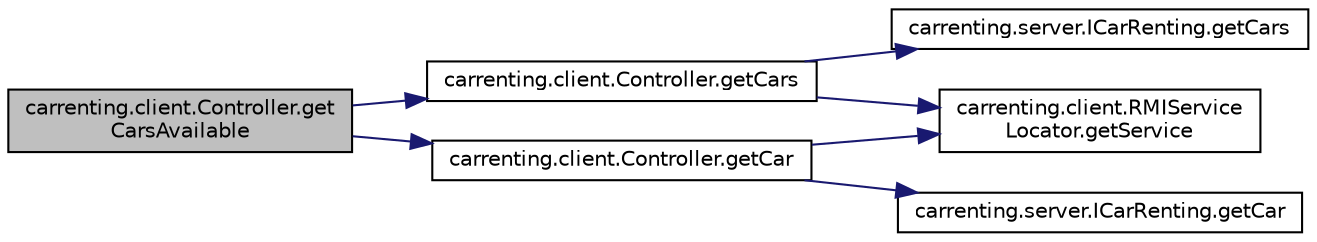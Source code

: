 digraph "carrenting.client.Controller.getCarsAvailable"
{
 // LATEX_PDF_SIZE
  edge [fontname="Helvetica",fontsize="10",labelfontname="Helvetica",labelfontsize="10"];
  node [fontname="Helvetica",fontsize="10",shape=record];
  rankdir="LR";
  Node112 [label="carrenting.client.Controller.get\lCarsAvailable",height=0.2,width=0.4,color="black", fillcolor="grey75", style="filled", fontcolor="black",tooltip=" "];
  Node112 -> Node113 [color="midnightblue",fontsize="10",style="solid",fontname="Helvetica"];
  Node113 [label="carrenting.client.Controller.getCars",height=0.2,width=0.4,color="black", fillcolor="white", style="filled",URL="$classcarrenting_1_1client_1_1_controller.html#a1e9a90a7164b6a988e23d77ecf39eea9",tooltip=" "];
  Node113 -> Node114 [color="midnightblue",fontsize="10",style="solid",fontname="Helvetica"];
  Node114 [label="carrenting.client.RMIService\lLocator.getService",height=0.2,width=0.4,color="black", fillcolor="white", style="filled",URL="$classcarrenting_1_1client_1_1_r_m_i_service_locator.html#a0ac0c6fa2786c97632c927749a53237c",tooltip=" "];
  Node113 -> Node115 [color="midnightblue",fontsize="10",style="solid",fontname="Helvetica"];
  Node115 [label="carrenting.server.ICarRenting.getCars",height=0.2,width=0.4,color="black", fillcolor="white", style="filled",URL="$interfacecarrenting_1_1server_1_1_i_car_renting.html#aeaa26a483ce5e53faab84b0e3be0f7c9",tooltip=" "];
  Node112 -> Node116 [color="midnightblue",fontsize="10",style="solid",fontname="Helvetica"];
  Node116 [label="carrenting.client.Controller.getCar",height=0.2,width=0.4,color="black", fillcolor="white", style="filled",URL="$classcarrenting_1_1client_1_1_controller.html#ae306f94b15ad4b3869d13ce8f6c46d45",tooltip=" "];
  Node116 -> Node114 [color="midnightblue",fontsize="10",style="solid",fontname="Helvetica"];
  Node116 -> Node117 [color="midnightblue",fontsize="10",style="solid",fontname="Helvetica"];
  Node117 [label="carrenting.server.ICarRenting.getCar",height=0.2,width=0.4,color="black", fillcolor="white", style="filled",URL="$interfacecarrenting_1_1server_1_1_i_car_renting.html#aa4d89c769e75b73df2a85805ea90bb49",tooltip=" "];
}
